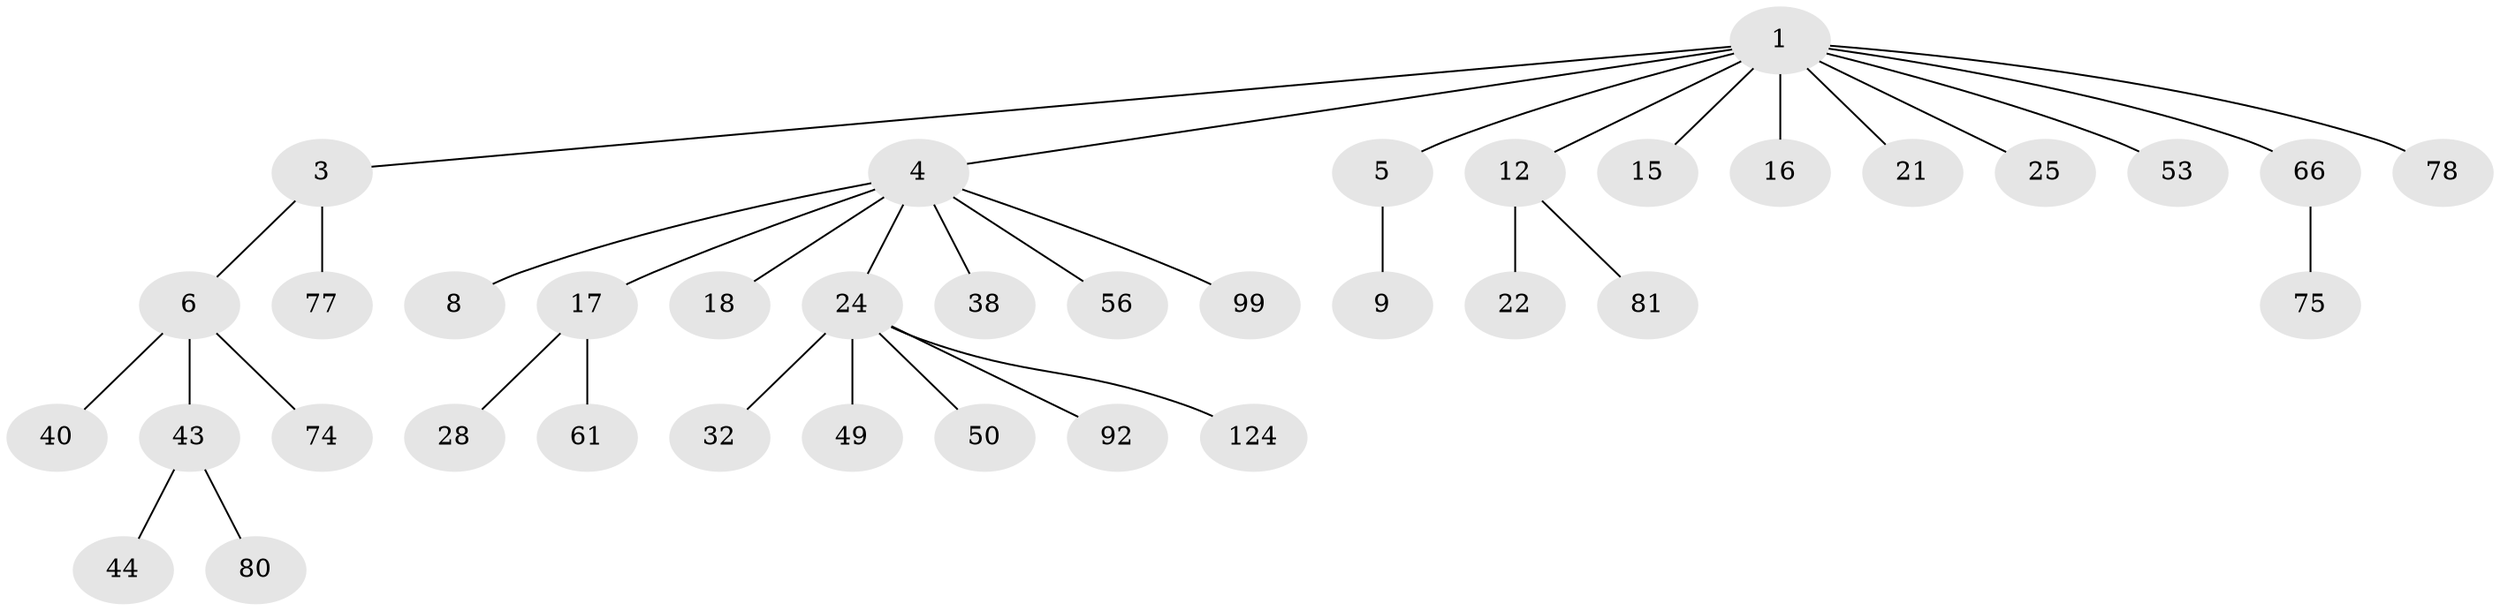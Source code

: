 // original degree distribution, {6: 0.024, 7: 0.016, 3: 0.136, 5: 0.016, 2: 0.312, 1: 0.456, 4: 0.04}
// Generated by graph-tools (version 1.1) at 2025/19/03/04/25 18:19:26]
// undirected, 37 vertices, 36 edges
graph export_dot {
graph [start="1"]
  node [color=gray90,style=filled];
  1 [super="+2"];
  3 [super="+13"];
  4 [super="+42+7+20"];
  5 [super="+11"];
  6 [super="+14+39+89+125+48"];
  8 [super="+35"];
  9 [super="+47+10"];
  12 [super="+19+54"];
  15 [super="+67"];
  16;
  17 [super="+27+23"];
  18 [super="+101+107"];
  21 [super="+95"];
  22 [super="+37"];
  24 [super="+41+26"];
  25 [super="+87+69"];
  28 [super="+68+96"];
  32 [super="+51+55+46+72"];
  38 [super="+52"];
  40 [super="+102"];
  43 [super="+93"];
  44;
  49 [super="+73"];
  50 [super="+76"];
  53 [super="+59"];
  56;
  61;
  66 [super="+104+120+70"];
  74;
  75 [super="+97"];
  77;
  78 [super="+103"];
  80 [super="+111"];
  81 [super="+121"];
  92;
  99;
  124;
  1 -- 3;
  1 -- 4;
  1 -- 12;
  1 -- 15;
  1 -- 53;
  1 -- 16;
  1 -- 66;
  1 -- 5;
  1 -- 21;
  1 -- 25;
  1 -- 78;
  3 -- 6;
  3 -- 77;
  4 -- 17;
  4 -- 56;
  4 -- 99;
  4 -- 18;
  4 -- 38;
  4 -- 8;
  4 -- 24;
  5 -- 9;
  6 -- 43;
  6 -- 40;
  6 -- 74;
  12 -- 81;
  12 -- 22;
  17 -- 28;
  17 -- 61;
  24 -- 32;
  24 -- 49;
  24 -- 50;
  24 -- 124;
  24 -- 92;
  43 -- 44;
  43 -- 80;
  66 -- 75;
}
